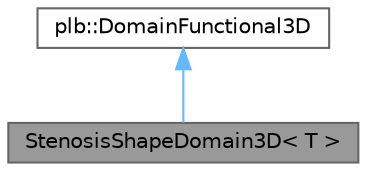 digraph "StenosisShapeDomain3D&lt; T &gt;"
{
 // LATEX_PDF_SIZE
  bgcolor="transparent";
  edge [fontname=Helvetica,fontsize=10,labelfontname=Helvetica,labelfontsize=10];
  node [fontname=Helvetica,fontsize=10,shape=box,height=0.2,width=0.4];
  Node1 [id="Node000001",label="StenosisShapeDomain3D\< T \>",height=0.2,width=0.4,color="gray40", fillcolor="grey60", style="filled", fontcolor="black",tooltip="A functional, used to instantiate bounce-back nodes at the locations of the sphere."];
  Node2 -> Node1 [id="edge1_Node000001_Node000002",dir="back",color="steelblue1",style="solid",tooltip=" "];
  Node2 [id="Node000002",label="plb::DomainFunctional3D",height=0.2,width=0.4,color="gray40", fillcolor="white", style="filled",tooltip=" "];
}
